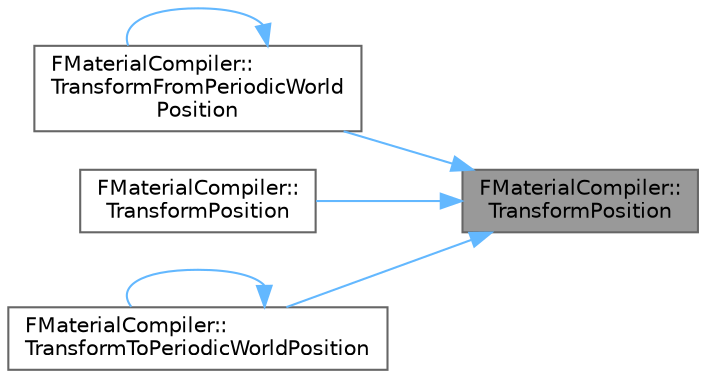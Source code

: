 digraph "FMaterialCompiler::TransformPosition"
{
 // INTERACTIVE_SVG=YES
 // LATEX_PDF_SIZE
  bgcolor="transparent";
  edge [fontname=Helvetica,fontsize=10,labelfontname=Helvetica,labelfontsize=10];
  node [fontname=Helvetica,fontsize=10,shape=box,height=0.2,width=0.4];
  rankdir="RL";
  Node1 [id="Node000001",label="FMaterialCompiler::\lTransformPosition",height=0.2,width=0.4,color="gray40", fillcolor="grey60", style="filled", fontcolor="black",tooltip=" "];
  Node1 -> Node2 [id="edge1_Node000001_Node000002",dir="back",color="steelblue1",style="solid",tooltip=" "];
  Node2 [id="Node000002",label="FMaterialCompiler::\lTransformFromPeriodicWorld\lPosition",height=0.2,width=0.4,color="grey40", fillcolor="white", style="filled",URL="$d6/dca/classFMaterialCompiler.html#a3731f02462afad5a4918f7cc5c91ce54",tooltip=" "];
  Node2 -> Node2 [id="edge2_Node000002_Node000002",dir="back",color="steelblue1",style="solid",tooltip=" "];
  Node1 -> Node3 [id="edge3_Node000001_Node000003",dir="back",color="steelblue1",style="solid",tooltip=" "];
  Node3 [id="Node000003",label="FMaterialCompiler::\lTransformPosition",height=0.2,width=0.4,color="grey40", fillcolor="white", style="filled",URL="$d6/dca/classFMaterialCompiler.html#a06c5a52fb9ee56702ac894c32e3c3d5f",tooltip=" "];
  Node1 -> Node4 [id="edge4_Node000001_Node000004",dir="back",color="steelblue1",style="solid",tooltip=" "];
  Node4 [id="Node000004",label="FMaterialCompiler::\lTransformToPeriodicWorldPosition",height=0.2,width=0.4,color="grey40", fillcolor="white", style="filled",URL="$d6/dca/classFMaterialCompiler.html#a6c93256acc626b925b4479086b6243d5",tooltip=" "];
  Node4 -> Node4 [id="edge5_Node000004_Node000004",dir="back",color="steelblue1",style="solid",tooltip=" "];
}
